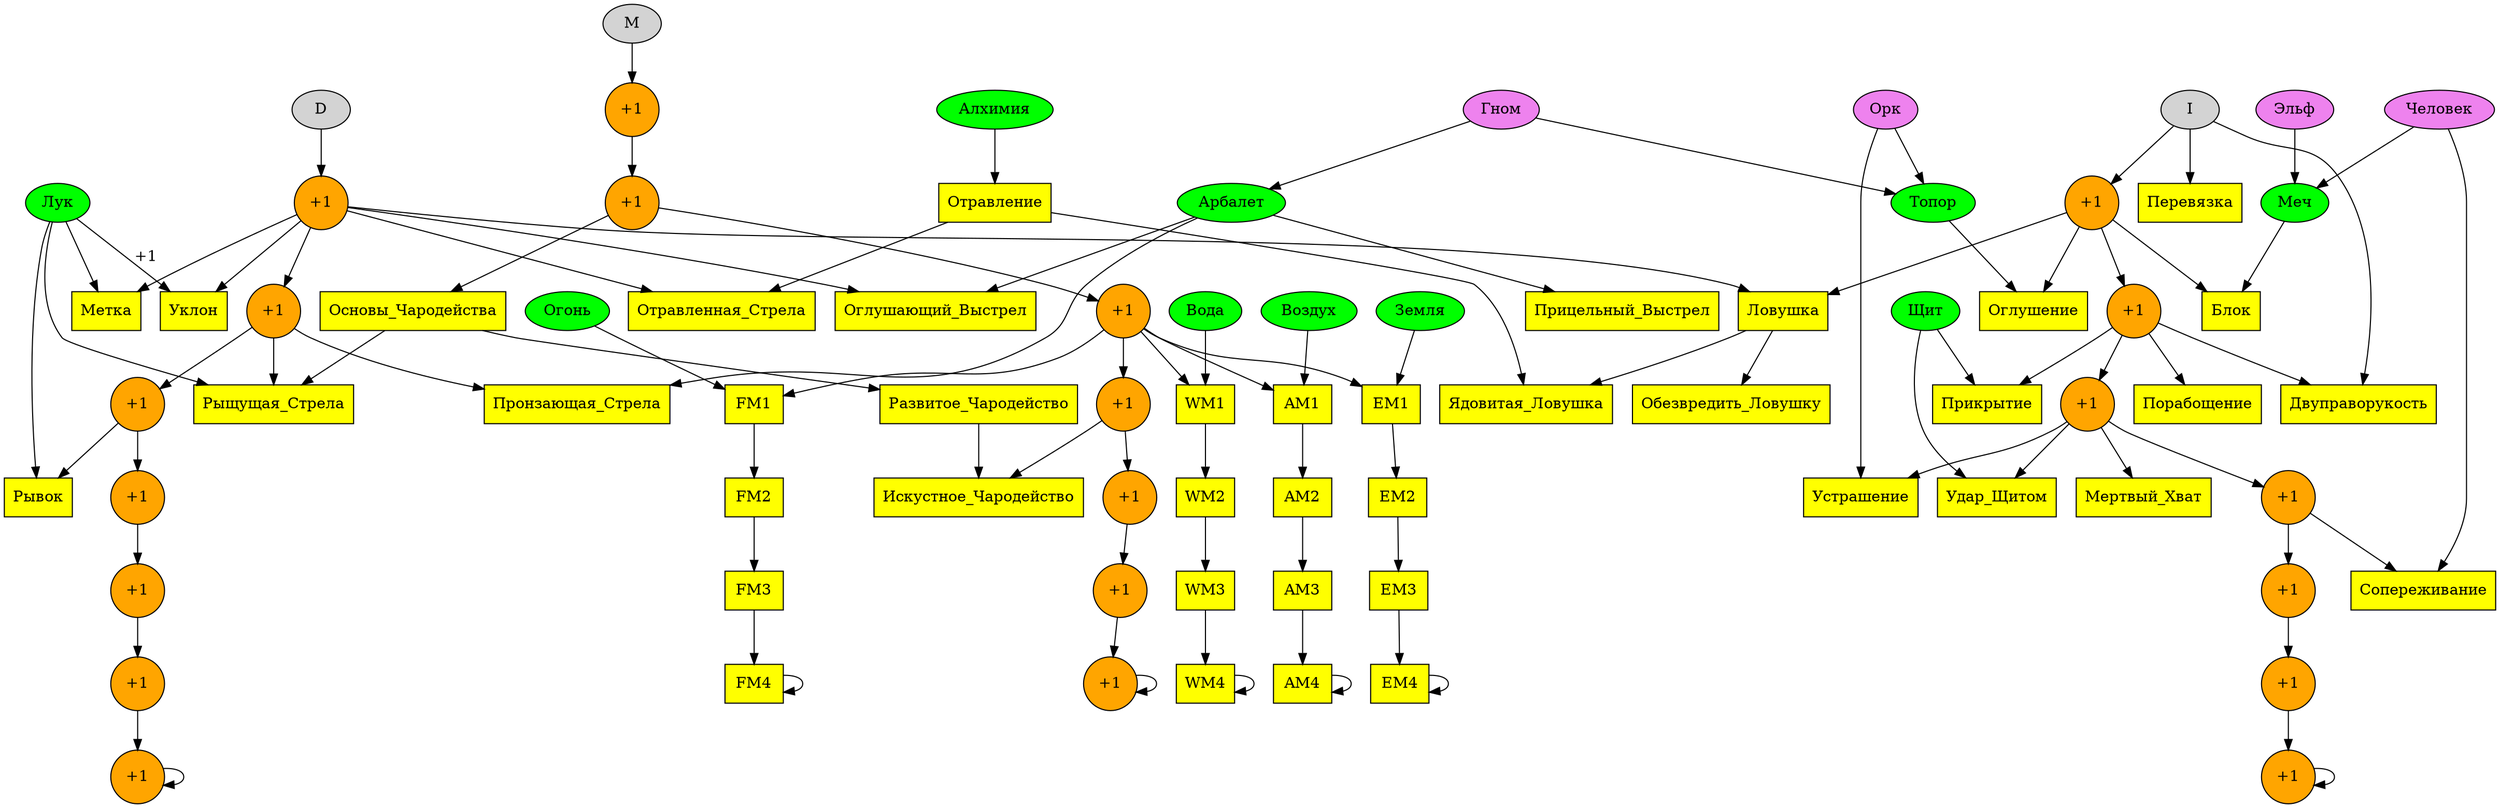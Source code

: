 strict digraph rpg {
	node [style=filled]
	D I M
	node [fillcolor=green]
	Лук Арбалет Алхимия Огонь Вода Земля Воздух Меч Топор Щит
	node [fillcolor=violet]
	Человек Гном Эльф Орк
	node [label="+1", style=filled, shape=circle, fillcolor=orange, color=black]
	D -> D1 -> D2 -> D3 -> D4 -> D5 -> D6 -> D7 -> D7
	M -> M1 -> M2 -> M3 -> M4 -> M5 -> M6 -> M7 -> M7
	I -> I1 -> I2 -> I3 -> I4 -> I5 -> I6 -> I7 -> I7
	node [label="\N", shape=box, fillcolor=yellow]
	Человек -> Меч
	Человек -> Сопереживание
	Эльф -> Меч
	Гном -> Топор
	Гном -> Арбалет
	Орк -> Топор
	Орк -> Устрашение
	D1 -> Отравленная_Стрела
	D1 -> Метка
	D1 -> Уклон
	D1 -> Ловушка
	D1 -> Оглушающий_Выстрел
	D2 -> Рыщущая_Стрела
	D2 -> Пронзающая_Стрела
	D3 -> Рывок
	M2 -> Основы_Чародейства -> Развитое_Чародейство -> Искустное_Чародейство
	Основы_Чародейства -> Рыщущая_Стрела
	M4 -> Искустное_Чародейство
	M3 -> FM1
	M3 -> WM1
	M3 -> EM1
	M3 -> AM1
	Огонь -> FM1
	Вода -> WM1
	Земля -> EM1
	Воздух -> AM1
	FM1 -> FM2 -> FM3 -> FM4 -> FM4
	WM1 -> WM2 -> WM3 -> WM4 -> WM4
	EM1 -> EM2 -> EM3 -> EM4 -> EM4
	AM1 -> AM2 -> AM3 -> AM4 -> AM4
	Лук -> Метка
	Лук -> Уклон [label="+1"]
	Лук -> Рывок
	Лук -> Рыщущая_Стрела
	Арбалет -> Прицельный_Выстрел
	Арбалет -> Оглушающий_Выстрел
	Арбалет -> Пронзающая_Стрела
	Алхимия -> Отравление
	Отравление -> Отравленная_Стрела
	Отравление -> Ядовитая_Ловушка
	I -> Перевязка
	I -> Двуправорукость
	I1 -> Блок
	I1 -> Оглушение
	I1 -> Ловушка
	I2 -> Порабощение
	I2 -> Двуправорукость
	I2 -> Прикрытие
	I3 -> Устрашение
	I3 -> Мертвый_Хват
	I3 -> Удар_Щитом
	I4 -> Сопереживание
	Меч -> Блок
	Топор -> Оглушение
	Щит -> Прикрытие
	Щит -> Удар_Щитом
	Ловушка -> Обезвредить_Ловушку
	Ловушка -> Ядовитая_Ловушка
}
